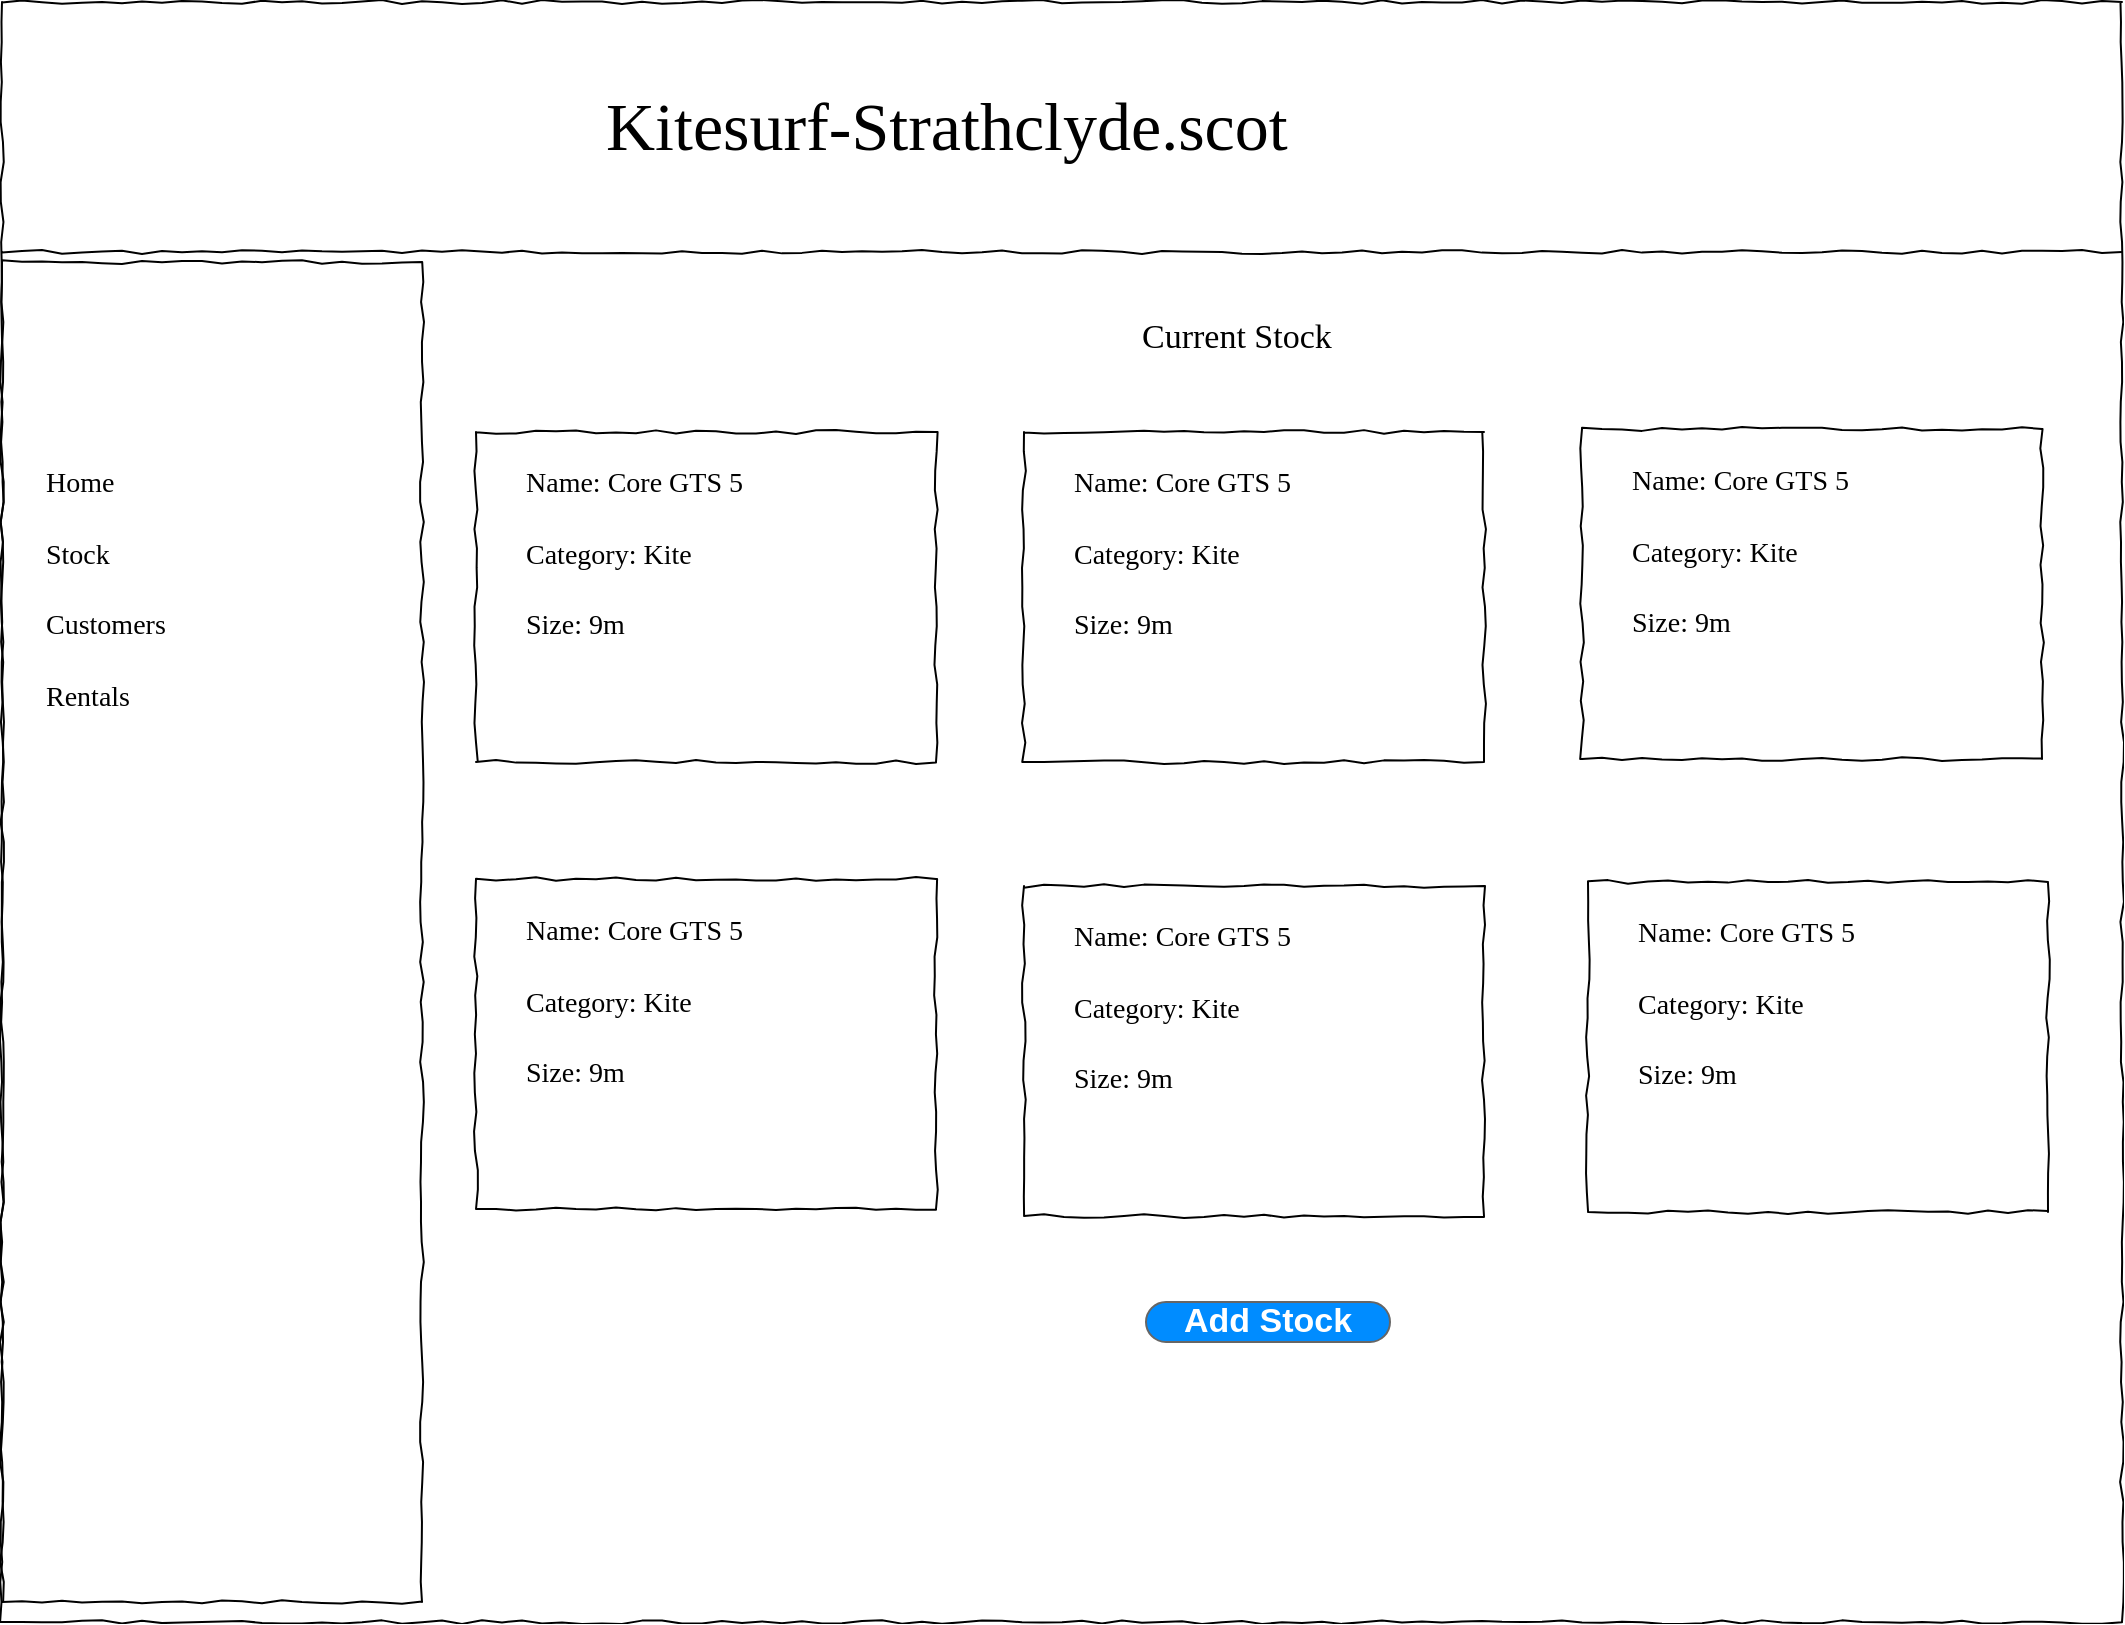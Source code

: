 <mxfile version="11.2.5" type="device" pages="1"><diagram name="Page-1" id="03018318-947c-dd8e-b7a3-06fadd420f32"><mxGraphModel dx="1106" dy="832" grid="1" gridSize="10" guides="1" tooltips="1" connect="1" arrows="1" fold="1" page="1" pageScale="1" pageWidth="1100" pageHeight="850" background="#ffffff" math="0" shadow="0"><root><mxCell id="0"/><mxCell id="1" parent="0"/><mxCell id="677b7b8949515195-1" value="" style="whiteSpace=wrap;html=1;rounded=0;shadow=0;labelBackgroundColor=none;strokeColor=#000000;strokeWidth=1;fillColor=none;fontFamily=Verdana;fontSize=12;fontColor=#000000;align=center;comic=1;" parent="1" vertex="1"><mxGeometry x="20" y="20" width="1060" height="810" as="geometry"/></mxCell><mxCell id="677b7b8949515195-8" value="" style="whiteSpace=wrap;html=1;rounded=0;shadow=0;labelBackgroundColor=none;strokeColor=#000000;strokeWidth=1;fillColor=none;fontFamily=Verdana;fontSize=12;fontColor=#000000;align=center;comic=1;" parent="1" vertex="1"><mxGeometry x="20" y="150" width="210" height="670" as="geometry"/></mxCell><mxCell id="677b7b8949515195-9" value="" style="line;strokeWidth=1;html=1;rounded=0;shadow=0;labelBackgroundColor=none;fillColor=none;fontFamily=Verdana;fontSize=14;fontColor=#000000;align=center;comic=1;" parent="1" vertex="1"><mxGeometry x="20" y="140" width="1060" height="10" as="geometry"/></mxCell><mxCell id="677b7b8949515195-13" value="&lt;font style=&quot;font-size: 17px&quot;&gt;Current Stock&lt;/font&gt;" style="text;html=1;points=[];align=left;verticalAlign=top;spacingTop=-4;fontSize=14;fontFamily=Verdana;fontColor=#000000;" parent="1" vertex="1"><mxGeometry x="588" y="175" width="130" height="20" as="geometry"/></mxCell><mxCell id="677b7b8949515195-27" value="Home" style="text;html=1;points=[];align=left;verticalAlign=top;spacingTop=-4;fontSize=14;fontFamily=Verdana;fontColor=#000000;" parent="1" vertex="1"><mxGeometry x="40" y="250" width="170" height="20" as="geometry"/></mxCell><mxCell id="677b7b8949515195-28" value="Stock" style="text;html=1;points=[];align=left;verticalAlign=top;spacingTop=-4;fontSize=14;fontFamily=Verdana;fontColor=#000000;" parent="1" vertex="1"><mxGeometry x="40" y="286" width="170" height="20" as="geometry"/></mxCell><mxCell id="677b7b8949515195-29" value="Customers" style="text;html=1;points=[];align=left;verticalAlign=top;spacingTop=-4;fontSize=14;fontFamily=Verdana;fontColor=#000000;" parent="1" vertex="1"><mxGeometry x="40" y="321" width="170" height="20" as="geometry"/></mxCell><mxCell id="677b7b8949515195-30" value="Rentals" style="text;html=1;points=[];align=left;verticalAlign=top;spacingTop=-4;fontSize=14;fontFamily=Verdana;fontColor=#000000;" parent="1" vertex="1"><mxGeometry x="40" y="357" width="170" height="20" as="geometry"/></mxCell><mxCell id="x32NyookWfL2IqjJECR8-7" value="&lt;font style=&quot;font-size: 34px&quot;&gt;Kitesurf-Strathclyde.scot&lt;/font&gt;" style="text;html=1;points=[];align=left;verticalAlign=top;spacingTop=-4;fontSize=14;fontFamily=Verdana;fontColor=#000000;" vertex="1" parent="1"><mxGeometry x="320" y="60" width="460" height="70" as="geometry"/></mxCell><mxCell id="x32NyookWfL2IqjJECR8-10" value="Add Stock" style="strokeWidth=1;shadow=0;dashed=0;align=center;html=1;shape=mxgraph.mockup.buttons.button;strokeColor=#666666;fontColor=#ffffff;mainText=;buttonStyle=round;fontSize=17;fontStyle=1;fillColor=#008cff;whiteSpace=wrap;" vertex="1" parent="1"><mxGeometry x="592" y="670" width="122" height="20" as="geometry"/></mxCell><mxCell id="x32NyookWfL2IqjJECR8-15" value="" style="group" vertex="1" connectable="0" parent="1"><mxGeometry x="257" y="235" width="230" height="165" as="geometry"/></mxCell><mxCell id="677b7b8949515195-25" value="" style="whiteSpace=wrap;html=1;rounded=0;shadow=0;labelBackgroundColor=none;strokeColor=#000000;strokeWidth=1;fillColor=none;fontFamily=Verdana;fontSize=12;fontColor=#000000;align=center;comic=1;" parent="x32NyookWfL2IqjJECR8-15" vertex="1"><mxGeometry width="230" height="165" as="geometry"/></mxCell><mxCell id="x32NyookWfL2IqjJECR8-11" value="Name: Core GTS 5" style="text;html=1;points=[];align=left;verticalAlign=top;spacingTop=-4;fontSize=14;fontFamily=Verdana;fontColor=#000000;" vertex="1" parent="x32NyookWfL2IqjJECR8-15"><mxGeometry x="23" y="15" width="170" height="20" as="geometry"/></mxCell><mxCell id="x32NyookWfL2IqjJECR8-12" value="Category: Kite" style="text;html=1;points=[];align=left;verticalAlign=top;spacingTop=-4;fontSize=14;fontFamily=Verdana;fontColor=#000000;" vertex="1" parent="x32NyookWfL2IqjJECR8-15"><mxGeometry x="23" y="51" width="170" height="20" as="geometry"/></mxCell><mxCell id="x32NyookWfL2IqjJECR8-13" value="Size: 9m" style="text;html=1;points=[];align=left;verticalAlign=top;spacingTop=-4;fontSize=14;fontFamily=Verdana;fontColor=#000000;" vertex="1" parent="x32NyookWfL2IqjJECR8-15"><mxGeometry x="23" y="86" width="170" height="20" as="geometry"/></mxCell><mxCell id="x32NyookWfL2IqjJECR8-16" value="" style="group" vertex="1" connectable="0" parent="1"><mxGeometry x="531" y="235" width="230" height="165" as="geometry"/></mxCell><mxCell id="x32NyookWfL2IqjJECR8-17" value="" style="whiteSpace=wrap;html=1;rounded=0;shadow=0;labelBackgroundColor=none;strokeColor=#000000;strokeWidth=1;fillColor=none;fontFamily=Verdana;fontSize=12;fontColor=#000000;align=center;comic=1;" vertex="1" parent="x32NyookWfL2IqjJECR8-16"><mxGeometry width="230" height="165" as="geometry"/></mxCell><mxCell id="x32NyookWfL2IqjJECR8-18" value="Name: Core GTS 5" style="text;html=1;points=[];align=left;verticalAlign=top;spacingTop=-4;fontSize=14;fontFamily=Verdana;fontColor=#000000;" vertex="1" parent="x32NyookWfL2IqjJECR8-16"><mxGeometry x="23" y="15" width="170" height="20" as="geometry"/></mxCell><mxCell id="x32NyookWfL2IqjJECR8-19" value="Category: Kite" style="text;html=1;points=[];align=left;verticalAlign=top;spacingTop=-4;fontSize=14;fontFamily=Verdana;fontColor=#000000;" vertex="1" parent="x32NyookWfL2IqjJECR8-16"><mxGeometry x="23" y="51" width="170" height="20" as="geometry"/></mxCell><mxCell id="x32NyookWfL2IqjJECR8-20" value="Size: 9m" style="text;html=1;points=[];align=left;verticalAlign=top;spacingTop=-4;fontSize=14;fontFamily=Verdana;fontColor=#000000;" vertex="1" parent="x32NyookWfL2IqjJECR8-16"><mxGeometry x="23" y="86" width="170" height="20" as="geometry"/></mxCell><mxCell id="x32NyookWfL2IqjJECR8-21" value="" style="group" vertex="1" connectable="0" parent="1"><mxGeometry x="810" y="233.5" width="230" height="165" as="geometry"/></mxCell><mxCell id="x32NyookWfL2IqjJECR8-22" value="" style="whiteSpace=wrap;html=1;rounded=0;shadow=0;labelBackgroundColor=none;strokeColor=#000000;strokeWidth=1;fillColor=none;fontFamily=Verdana;fontSize=12;fontColor=#000000;align=center;comic=1;" vertex="1" parent="x32NyookWfL2IqjJECR8-21"><mxGeometry width="230" height="165" as="geometry"/></mxCell><mxCell id="x32NyookWfL2IqjJECR8-23" value="Name: Core GTS 5" style="text;html=1;points=[];align=left;verticalAlign=top;spacingTop=-4;fontSize=14;fontFamily=Verdana;fontColor=#000000;" vertex="1" parent="x32NyookWfL2IqjJECR8-21"><mxGeometry x="23" y="15" width="170" height="20" as="geometry"/></mxCell><mxCell id="x32NyookWfL2IqjJECR8-24" value="Category: Kite" style="text;html=1;points=[];align=left;verticalAlign=top;spacingTop=-4;fontSize=14;fontFamily=Verdana;fontColor=#000000;" vertex="1" parent="x32NyookWfL2IqjJECR8-21"><mxGeometry x="23" y="51" width="170" height="20" as="geometry"/></mxCell><mxCell id="x32NyookWfL2IqjJECR8-25" value="Size: 9m" style="text;html=1;points=[];align=left;verticalAlign=top;spacingTop=-4;fontSize=14;fontFamily=Verdana;fontColor=#000000;" vertex="1" parent="x32NyookWfL2IqjJECR8-21"><mxGeometry x="23" y="86" width="170" height="20" as="geometry"/></mxCell><mxCell id="x32NyookWfL2IqjJECR8-26" value="" style="group" vertex="1" connectable="0" parent="1"><mxGeometry x="813" y="460" width="230" height="165" as="geometry"/></mxCell><mxCell id="x32NyookWfL2IqjJECR8-27" value="" style="whiteSpace=wrap;html=1;rounded=0;shadow=0;labelBackgroundColor=none;strokeColor=#000000;strokeWidth=1;fillColor=none;fontFamily=Verdana;fontSize=12;fontColor=#000000;align=center;comic=1;" vertex="1" parent="x32NyookWfL2IqjJECR8-26"><mxGeometry width="230" height="165" as="geometry"/></mxCell><mxCell id="x32NyookWfL2IqjJECR8-28" value="Name: Core GTS 5" style="text;html=1;points=[];align=left;verticalAlign=top;spacingTop=-4;fontSize=14;fontFamily=Verdana;fontColor=#000000;" vertex="1" parent="x32NyookWfL2IqjJECR8-26"><mxGeometry x="23" y="15" width="170" height="20" as="geometry"/></mxCell><mxCell id="x32NyookWfL2IqjJECR8-29" value="Category: Kite" style="text;html=1;points=[];align=left;verticalAlign=top;spacingTop=-4;fontSize=14;fontFamily=Verdana;fontColor=#000000;" vertex="1" parent="x32NyookWfL2IqjJECR8-26"><mxGeometry x="23" y="51" width="170" height="20" as="geometry"/></mxCell><mxCell id="x32NyookWfL2IqjJECR8-30" value="Size: 9m" style="text;html=1;points=[];align=left;verticalAlign=top;spacingTop=-4;fontSize=14;fontFamily=Verdana;fontColor=#000000;" vertex="1" parent="x32NyookWfL2IqjJECR8-26"><mxGeometry x="23" y="86" width="170" height="20" as="geometry"/></mxCell><mxCell id="x32NyookWfL2IqjJECR8-31" value="" style="group" vertex="1" connectable="0" parent="1"><mxGeometry x="531" y="462" width="230" height="165" as="geometry"/></mxCell><mxCell id="x32NyookWfL2IqjJECR8-32" value="" style="whiteSpace=wrap;html=1;rounded=0;shadow=0;labelBackgroundColor=none;strokeColor=#000000;strokeWidth=1;fillColor=none;fontFamily=Verdana;fontSize=12;fontColor=#000000;align=center;comic=1;" vertex="1" parent="x32NyookWfL2IqjJECR8-31"><mxGeometry width="230" height="165" as="geometry"/></mxCell><mxCell id="x32NyookWfL2IqjJECR8-33" value="Name: Core GTS 5" style="text;html=1;points=[];align=left;verticalAlign=top;spacingTop=-4;fontSize=14;fontFamily=Verdana;fontColor=#000000;" vertex="1" parent="x32NyookWfL2IqjJECR8-31"><mxGeometry x="23" y="15" width="170" height="20" as="geometry"/></mxCell><mxCell id="x32NyookWfL2IqjJECR8-34" value="Category: Kite" style="text;html=1;points=[];align=left;verticalAlign=top;spacingTop=-4;fontSize=14;fontFamily=Verdana;fontColor=#000000;" vertex="1" parent="x32NyookWfL2IqjJECR8-31"><mxGeometry x="23" y="51" width="170" height="20" as="geometry"/></mxCell><mxCell id="x32NyookWfL2IqjJECR8-35" value="Size: 9m" style="text;html=1;points=[];align=left;verticalAlign=top;spacingTop=-4;fontSize=14;fontFamily=Verdana;fontColor=#000000;" vertex="1" parent="x32NyookWfL2IqjJECR8-31"><mxGeometry x="23" y="86" width="170" height="20" as="geometry"/></mxCell><mxCell id="x32NyookWfL2IqjJECR8-36" value="" style="group" vertex="1" connectable="0" parent="1"><mxGeometry x="257" y="458.5" width="230" height="165" as="geometry"/></mxCell><mxCell id="x32NyookWfL2IqjJECR8-37" value="" style="whiteSpace=wrap;html=1;rounded=0;shadow=0;labelBackgroundColor=none;strokeColor=#000000;strokeWidth=1;fillColor=none;fontFamily=Verdana;fontSize=12;fontColor=#000000;align=center;comic=1;" vertex="1" parent="x32NyookWfL2IqjJECR8-36"><mxGeometry width="230" height="165" as="geometry"/></mxCell><mxCell id="x32NyookWfL2IqjJECR8-38" value="Name: Core GTS 5" style="text;html=1;points=[];align=left;verticalAlign=top;spacingTop=-4;fontSize=14;fontFamily=Verdana;fontColor=#000000;" vertex="1" parent="x32NyookWfL2IqjJECR8-36"><mxGeometry x="23" y="15" width="170" height="20" as="geometry"/></mxCell><mxCell id="x32NyookWfL2IqjJECR8-39" value="Category: Kite" style="text;html=1;points=[];align=left;verticalAlign=top;spacingTop=-4;fontSize=14;fontFamily=Verdana;fontColor=#000000;" vertex="1" parent="x32NyookWfL2IqjJECR8-36"><mxGeometry x="23" y="51" width="170" height="20" as="geometry"/></mxCell><mxCell id="x32NyookWfL2IqjJECR8-40" value="Size: 9m" style="text;html=1;points=[];align=left;verticalAlign=top;spacingTop=-4;fontSize=14;fontFamily=Verdana;fontColor=#000000;" vertex="1" parent="x32NyookWfL2IqjJECR8-36"><mxGeometry x="23" y="86" width="170" height="20" as="geometry"/></mxCell></root></mxGraphModel></diagram></mxfile>